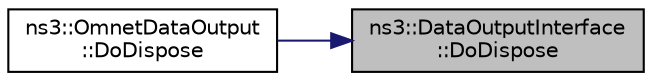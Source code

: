 digraph "ns3::DataOutputInterface::DoDispose"
{
 // LATEX_PDF_SIZE
  edge [fontname="Helvetica",fontsize="10",labelfontname="Helvetica",labelfontsize="10"];
  node [fontname="Helvetica",fontsize="10",shape=record];
  rankdir="RL";
  Node1 [label="ns3::DataOutputInterface\l::DoDispose",height=0.2,width=0.4,color="black", fillcolor="grey75", style="filled", fontcolor="black",tooltip="Destructor implementation."];
  Node1 -> Node2 [dir="back",color="midnightblue",fontsize="10",style="solid",fontname="Helvetica"];
  Node2 [label="ns3::OmnetDataOutput\l::DoDispose",height=0.2,width=0.4,color="black", fillcolor="white", style="filled",URL="$classns3_1_1_omnet_data_output.html#a7abc834ad471cd50297b42ba7bc76f41",tooltip="Destructor implementation."];
}
